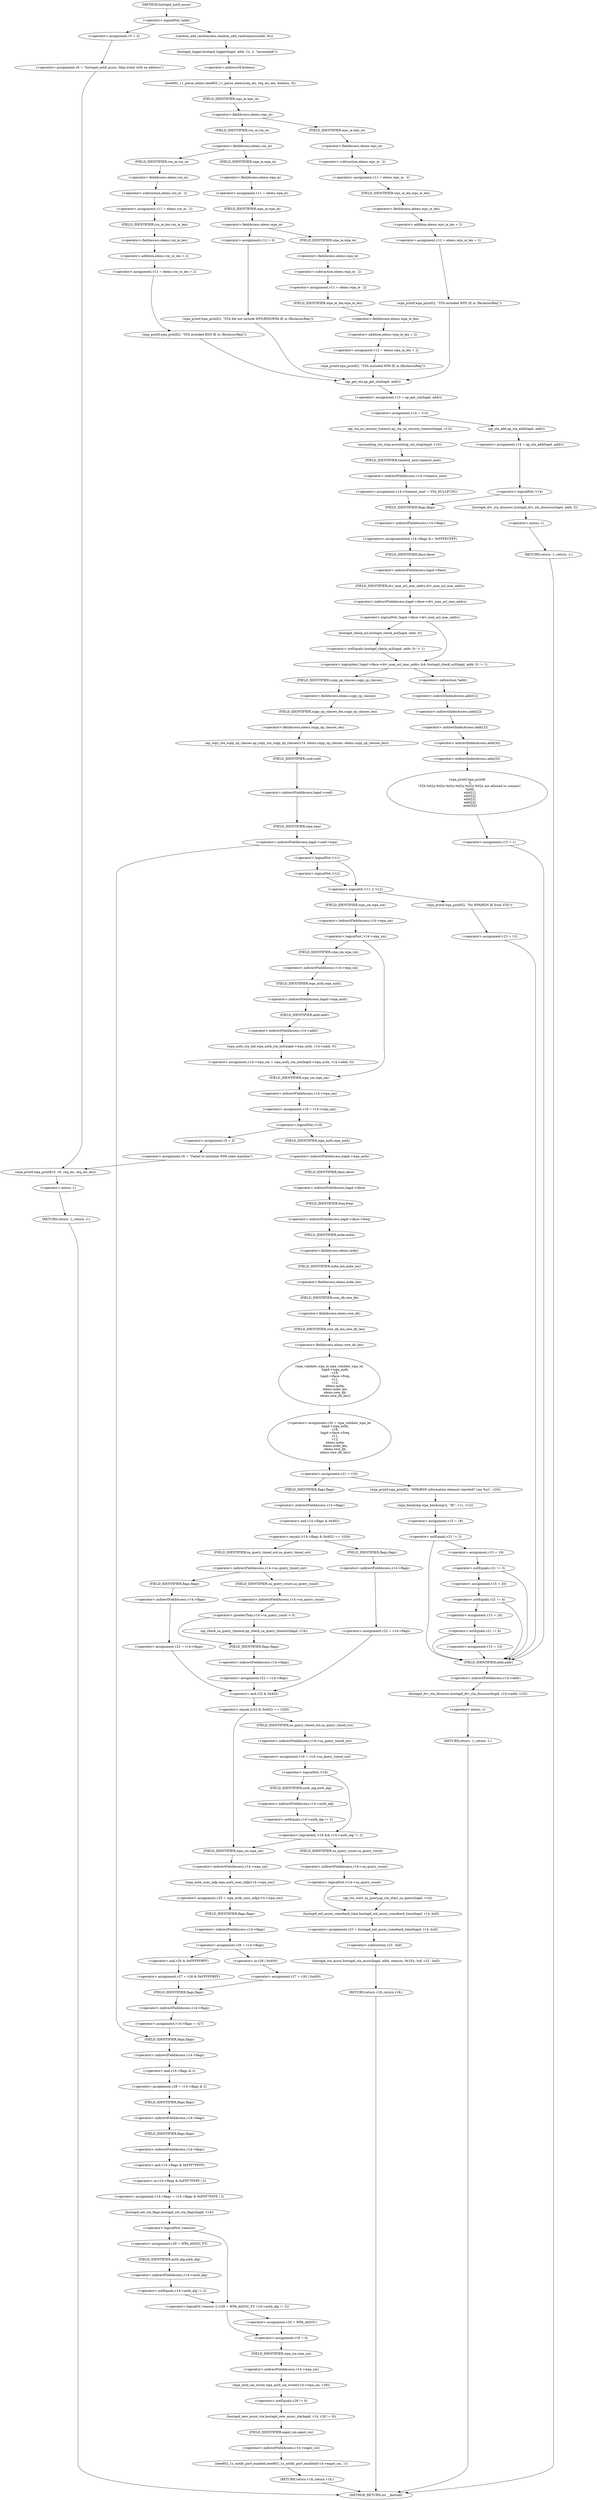 digraph hostapd_notif_assoc {  
"1000153" [label = "(<operator>.logicalNot,!addr)" ]
"1000156" [label = "(<operator>.assignment,v5 = 2)" ]
"1000159" [label = "(<operator>.assignment,v6 = \"hostapd_notif_assoc: Skip event with no address\")" ]
"1000163" [label = "(wpa_printf,wpa_printf(v5, v6, req_ies, req_ies_len))" ]
"1000168" [label = "(RETURN,return -1;,return -1;)" ]
"1000169" [label = "(<operator>.minus,-1)" ]
"1000171" [label = "(random_add_randomness,random_add_randomness(addr, 6u))" ]
"1000174" [label = "(hostapd_logger,hostapd_logger(hapd, addr, 1u, 2, \"associated\"))" ]
"1000180" [label = "(ieee802_11_parse_elems,ieee802_11_parse_elems(req_ies, req_ies_len, &elems, 0))" ]
"1000183" [label = "(<operator>.addressOf,&elems)" ]
"1000187" [label = "(<operator>.fieldAccess,elems.wps_ie)" ]
"1000189" [label = "(FIELD_IDENTIFIER,wps_ie,wps_ie)" ]
"1000191" [label = "(<operator>.assignment,v11 = elems.wps_ie - 2)" ]
"1000193" [label = "(<operator>.subtraction,elems.wps_ie - 2)" ]
"1000194" [label = "(<operator>.fieldAccess,elems.wps_ie)" ]
"1000196" [label = "(FIELD_IDENTIFIER,wps_ie,wps_ie)" ]
"1000198" [label = "(<operator>.assignment,v12 = elems.wps_ie_len + 2)" ]
"1000200" [label = "(<operator>.addition,elems.wps_ie_len + 2)" ]
"1000201" [label = "(<operator>.fieldAccess,elems.wps_ie_len)" ]
"1000203" [label = "(FIELD_IDENTIFIER,wps_ie_len,wps_ie_len)" ]
"1000205" [label = "(wpa_printf,wpa_printf(2, \"STA included WPS IE in (Re)AssocReq\"))" ]
"1000210" [label = "(<operator>.fieldAccess,elems.rsn_ie)" ]
"1000212" [label = "(FIELD_IDENTIFIER,rsn_ie,rsn_ie)" ]
"1000214" [label = "(<operator>.assignment,v11 = elems.rsn_ie - 2)" ]
"1000216" [label = "(<operator>.subtraction,elems.rsn_ie - 2)" ]
"1000217" [label = "(<operator>.fieldAccess,elems.rsn_ie)" ]
"1000219" [label = "(FIELD_IDENTIFIER,rsn_ie,rsn_ie)" ]
"1000221" [label = "(<operator>.assignment,v12 = elems.rsn_ie_len + 2)" ]
"1000223" [label = "(<operator>.addition,elems.rsn_ie_len + 2)" ]
"1000224" [label = "(<operator>.fieldAccess,elems.rsn_ie_len)" ]
"1000226" [label = "(FIELD_IDENTIFIER,rsn_ie_len,rsn_ie_len)" ]
"1000228" [label = "(wpa_printf,wpa_printf(2, \"STA included RSN IE in (Re)AssocReq\"))" ]
"1000233" [label = "(<operator>.assignment,v11 = elems.wpa_ie)" ]
"1000235" [label = "(<operator>.fieldAccess,elems.wpa_ie)" ]
"1000237" [label = "(FIELD_IDENTIFIER,wpa_ie,wpa_ie)" ]
"1000239" [label = "(<operator>.fieldAccess,elems.wpa_ie)" ]
"1000241" [label = "(FIELD_IDENTIFIER,wpa_ie,wpa_ie)" ]
"1000243" [label = "(<operator>.assignment,v11 = elems.wpa_ie - 2)" ]
"1000245" [label = "(<operator>.subtraction,elems.wpa_ie - 2)" ]
"1000246" [label = "(<operator>.fieldAccess,elems.wpa_ie)" ]
"1000248" [label = "(FIELD_IDENTIFIER,wpa_ie,wpa_ie)" ]
"1000250" [label = "(<operator>.assignment,v12 = elems.wpa_ie_len + 2)" ]
"1000252" [label = "(<operator>.addition,elems.wpa_ie_len + 2)" ]
"1000253" [label = "(<operator>.fieldAccess,elems.wpa_ie_len)" ]
"1000255" [label = "(FIELD_IDENTIFIER,wpa_ie_len,wpa_ie_len)" ]
"1000257" [label = "(wpa_printf,wpa_printf(2, \"STA included WPA IE in (Re)AssocReq\"))" ]
"1000262" [label = "(<operator>.assignment,v12 = 0)" ]
"1000265" [label = "(wpa_printf,wpa_printf(2, \"STA did not include WPS/RSN/WPA IE in (Re)AssocReq\"))" ]
"1000268" [label = "(<operator>.assignment,v13 = ap_get_sta(hapd, addr))" ]
"1000270" [label = "(ap_get_sta,ap_get_sta(hapd, addr))" ]
"1000273" [label = "(<operator>.assignment,v14 = v13)" ]
"1000279" [label = "(ap_sta_no_session_timeout,ap_sta_no_session_timeout(hapd, v13))" ]
"1000282" [label = "(accounting_sta_stop,accounting_sta_stop(hapd, v14))" ]
"1000285" [label = "(<operator>.assignment,v14->timeout_next = STA_NULLFUNC)" ]
"1000286" [label = "(<operator>.indirectFieldAccess,v14->timeout_next)" ]
"1000288" [label = "(FIELD_IDENTIFIER,timeout_next,timeout_next)" ]
"1000292" [label = "(<operator>.assignment,v14 = ap_sta_add(hapd, addr))" ]
"1000294" [label = "(ap_sta_add,ap_sta_add(hapd, addr))" ]
"1000298" [label = "(<operator>.logicalNot,!v14)" ]
"1000301" [label = "(hostapd_drv_sta_disassoc,hostapd_drv_sta_disassoc(hapd, addr, 5))" ]
"1000305" [label = "(RETURN,return -1;,return -1;)" ]
"1000306" [label = "(<operator>.minus,-1)" ]
"1000308" [label = "(<operators>.assignmentAnd,v14->flags &= 0xFFFECFFF)" ]
"1000309" [label = "(<operator>.indirectFieldAccess,v14->flags)" ]
"1000311" [label = "(FIELD_IDENTIFIER,flags,flags)" ]
"1000314" [label = "(<operator>.logicalAnd,!hapd->iface->drv_max_acl_mac_addrs && hostapd_check_acl(hapd, addr, 0) != 1)" ]
"1000315" [label = "(<operator>.logicalNot,!hapd->iface->drv_max_acl_mac_addrs)" ]
"1000316" [label = "(<operator>.indirectFieldAccess,hapd->iface->drv_max_acl_mac_addrs)" ]
"1000317" [label = "(<operator>.indirectFieldAccess,hapd->iface)" ]
"1000319" [label = "(FIELD_IDENTIFIER,iface,iface)" ]
"1000320" [label = "(FIELD_IDENTIFIER,drv_max_acl_mac_addrs,drv_max_acl_mac_addrs)" ]
"1000321" [label = "(<operator>.notEquals,hostapd_check_acl(hapd, addr, 0) != 1)" ]
"1000322" [label = "(hostapd_check_acl,hostapd_check_acl(hapd, addr, 0))" ]
"1000328" [label = "(wpa_printf,wpa_printf(\n      3,\n      \"STA %02x:%02x:%02x:%02x:%02x:%02x not allowed to connect\",\n      *addr,\n      addr[1],\n      addr[2],\n      addr[3],\n      addr[4],\n      addr[5]))" ]
"1000331" [label = "(<operator>.indirection,*addr)" ]
"1000333" [label = "(<operator>.indirectIndexAccess,addr[1])" ]
"1000336" [label = "(<operator>.indirectIndexAccess,addr[2])" ]
"1000339" [label = "(<operator>.indirectIndexAccess,addr[3])" ]
"1000342" [label = "(<operator>.indirectIndexAccess,addr[4])" ]
"1000345" [label = "(<operator>.indirectIndexAccess,addr[5])" ]
"1000348" [label = "(<operator>.assignment,v15 = 1)" ]
"1000352" [label = "(hostapd_drv_sta_disassoc,hostapd_drv_sta_disassoc(hapd, v14->addr, v15))" ]
"1000354" [label = "(<operator>.indirectFieldAccess,v14->addr)" ]
"1000356" [label = "(FIELD_IDENTIFIER,addr,addr)" ]
"1000365" [label = "(RETURN,return -1;,return -1;)" ]
"1000366" [label = "(<operator>.minus,-1)" ]
"1000368" [label = "(ap_copy_sta_supp_op_classes,ap_copy_sta_supp_op_classes(v14, elems.supp_op_classes, elems.supp_op_classes_len))" ]
"1000370" [label = "(<operator>.fieldAccess,elems.supp_op_classes)" ]
"1000372" [label = "(FIELD_IDENTIFIER,supp_op_classes,supp_op_classes)" ]
"1000373" [label = "(<operator>.fieldAccess,elems.supp_op_classes_len)" ]
"1000375" [label = "(FIELD_IDENTIFIER,supp_op_classes_len,supp_op_classes_len)" ]
"1000377" [label = "(<operator>.indirectFieldAccess,hapd->conf->wpa)" ]
"1000378" [label = "(<operator>.indirectFieldAccess,hapd->conf)" ]
"1000380" [label = "(FIELD_IDENTIFIER,conf,conf)" ]
"1000381" [label = "(FIELD_IDENTIFIER,wpa,wpa)" ]
"1000384" [label = "(<operator>.logicalOr,!v11 || !v12)" ]
"1000385" [label = "(<operator>.logicalNot,!v11)" ]
"1000387" [label = "(<operator>.logicalNot,!v12)" ]
"1000390" [label = "(wpa_printf,wpa_printf(2, \"No WPA/RSN IE from STA\"))" ]
"1000393" [label = "(<operator>.assignment,v15 = 13)" ]
"1000398" [label = "(<operator>.logicalNot,!v14->wpa_sm)" ]
"1000399" [label = "(<operator>.indirectFieldAccess,v14->wpa_sm)" ]
"1000401" [label = "(FIELD_IDENTIFIER,wpa_sm,wpa_sm)" ]
"1000402" [label = "(<operator>.assignment,v14->wpa_sm = wpa_auth_sta_init(hapd->wpa_auth, v14->addr, 0))" ]
"1000403" [label = "(<operator>.indirectFieldAccess,v14->wpa_sm)" ]
"1000405" [label = "(FIELD_IDENTIFIER,wpa_sm,wpa_sm)" ]
"1000406" [label = "(wpa_auth_sta_init,wpa_auth_sta_init(hapd->wpa_auth, v14->addr, 0))" ]
"1000407" [label = "(<operator>.indirectFieldAccess,hapd->wpa_auth)" ]
"1000409" [label = "(FIELD_IDENTIFIER,wpa_auth,wpa_auth)" ]
"1000410" [label = "(<operator>.indirectFieldAccess,v14->addr)" ]
"1000412" [label = "(FIELD_IDENTIFIER,addr,addr)" ]
"1000414" [label = "(<operator>.assignment,v19 = v14->wpa_sm)" ]
"1000416" [label = "(<operator>.indirectFieldAccess,v14->wpa_sm)" ]
"1000418" [label = "(FIELD_IDENTIFIER,wpa_sm,wpa_sm)" ]
"1000420" [label = "(<operator>.logicalNot,!v19)" ]
"1000423" [label = "(<operator>.assignment,v5 = 5)" ]
"1000426" [label = "(<operator>.assignment,v6 = \"Failed to initialize WPA state machine\")" ]
"1000430" [label = "(<operator>.assignment,v20 = wpa_validate_wpa_ie(\n            hapd->wpa_auth,\n            v19,\n            hapd->iface->freq,\n            v11,\n            v12,\n            elems.mdie,\n            elems.mdie_len,\n            elems.owe_dh,\n            elems.owe_dh_len))" ]
"1000432" [label = "(wpa_validate_wpa_ie,wpa_validate_wpa_ie(\n            hapd->wpa_auth,\n            v19,\n            hapd->iface->freq,\n            v11,\n            v12,\n            elems.mdie,\n            elems.mdie_len,\n            elems.owe_dh,\n            elems.owe_dh_len))" ]
"1000433" [label = "(<operator>.indirectFieldAccess,hapd->wpa_auth)" ]
"1000435" [label = "(FIELD_IDENTIFIER,wpa_auth,wpa_auth)" ]
"1000437" [label = "(<operator>.indirectFieldAccess,hapd->iface->freq)" ]
"1000438" [label = "(<operator>.indirectFieldAccess,hapd->iface)" ]
"1000440" [label = "(FIELD_IDENTIFIER,iface,iface)" ]
"1000441" [label = "(FIELD_IDENTIFIER,freq,freq)" ]
"1000444" [label = "(<operator>.fieldAccess,elems.mdie)" ]
"1000446" [label = "(FIELD_IDENTIFIER,mdie,mdie)" ]
"1000447" [label = "(<operator>.fieldAccess,elems.mdie_len)" ]
"1000449" [label = "(FIELD_IDENTIFIER,mdie_len,mdie_len)" ]
"1000450" [label = "(<operator>.fieldAccess,elems.owe_dh)" ]
"1000452" [label = "(FIELD_IDENTIFIER,owe_dh,owe_dh)" ]
"1000453" [label = "(<operator>.fieldAccess,elems.owe_dh_len)" ]
"1000455" [label = "(FIELD_IDENTIFIER,owe_dh_len,owe_dh_len)" ]
"1000456" [label = "(<operator>.assignment,v21 = v20)" ]
"1000462" [label = "(wpa_printf,wpa_printf(2, \"WPA/RSN information element rejected? (res %u)\", v20))" ]
"1000466" [label = "(wpa_hexdump,wpa_hexdump(2, \"IE\", v11, v12))" ]
"1000471" [label = "(<operator>.assignment,v15 = 18)" ]
"1000475" [label = "(<operator>.notEquals,v21 != 2)" ]
"1000479" [label = "(<operator>.assignment,v15 = 19)" ]
"1000483" [label = "(<operator>.notEquals,v21 != 3)" ]
"1000487" [label = "(<operator>.assignment,v15 = 20)" ]
"1000491" [label = "(<operator>.notEquals,v21 != 4)" ]
"1000495" [label = "(<operator>.assignment,v15 = 24)" ]
"1000499" [label = "(<operator>.notEquals,v21 != 8)" ]
"1000502" [label = "(<operator>.assignment,v15 = 13)" ]
"1000507" [label = "(<operator>.equals,(v14->flags & 0x402) == 1026)" ]
"1000508" [label = "(<operator>.and,v14->flags & 0x402)" ]
"1000509" [label = "(<operator>.indirectFieldAccess,v14->flags)" ]
"1000511" [label = "(FIELD_IDENTIFIER,flags,flags)" ]
"1000516" [label = "(<operator>.indirectFieldAccess,v14->sa_query_timed_out)" ]
"1000518" [label = "(FIELD_IDENTIFIER,sa_query_timed_out,sa_query_timed_out)" ]
"1000520" [label = "(<operator>.assignment,v22 = v14->flags)" ]
"1000522" [label = "(<operator>.indirectFieldAccess,v14->flags)" ]
"1000524" [label = "(FIELD_IDENTIFIER,flags,flags)" ]
"1000528" [label = "(<operator>.greaterThan,v14->sa_query_count > 0)" ]
"1000529" [label = "(<operator>.indirectFieldAccess,v14->sa_query_count)" ]
"1000531" [label = "(FIELD_IDENTIFIER,sa_query_count,sa_query_count)" ]
"1000533" [label = "(ap_check_sa_query_timeout,ap_check_sa_query_timeout(hapd, v14))" ]
"1000536" [label = "(<operator>.assignment,v22 = v14->flags)" ]
"1000538" [label = "(<operator>.indirectFieldAccess,v14->flags)" ]
"1000540" [label = "(FIELD_IDENTIFIER,flags,flags)" ]
"1000543" [label = "(<operator>.assignment,v22 = v14->flags)" ]
"1000545" [label = "(<operator>.indirectFieldAccess,v14->flags)" ]
"1000547" [label = "(FIELD_IDENTIFIER,flags,flags)" ]
"1000549" [label = "(<operator>.equals,(v22 & 0x402) == 1026)" ]
"1000550" [label = "(<operator>.and,v22 & 0x402)" ]
"1000555" [label = "(<operator>.assignment,v18 = v14->sa_query_timed_out)" ]
"1000557" [label = "(<operator>.indirectFieldAccess,v14->sa_query_timed_out)" ]
"1000559" [label = "(FIELD_IDENTIFIER,sa_query_timed_out,sa_query_timed_out)" ]
"1000561" [label = "(<operator>.logicalAnd,!v18 && v14->auth_alg != 2)" ]
"1000562" [label = "(<operator>.logicalNot,!v18)" ]
"1000564" [label = "(<operator>.notEquals,v14->auth_alg != 2)" ]
"1000565" [label = "(<operator>.indirectFieldAccess,v14->auth_alg)" ]
"1000567" [label = "(FIELD_IDENTIFIER,auth_alg,auth_alg)" ]
"1000571" [label = "(<operator>.logicalNot,!v14->sa_query_count)" ]
"1000572" [label = "(<operator>.indirectFieldAccess,v14->sa_query_count)" ]
"1000574" [label = "(FIELD_IDENTIFIER,sa_query_count,sa_query_count)" ]
"1000575" [label = "(ap_sta_start_sa_query,ap_sta_start_sa_query(hapd, v14))" ]
"1000578" [label = "(<operator>.assignment,v23 = hostapd_eid_assoc_comeback_time(hapd, v14, buf))" ]
"1000580" [label = "(hostapd_eid_assoc_comeback_time,hostapd_eid_assoc_comeback_time(hapd, v14, buf))" ]
"1000584" [label = "(hostapd_sta_assoc,hostapd_sta_assoc(hapd, addr, reassoc, 0x1Eu, buf, v23 - buf))" ]
"1000590" [label = "(<operator>.subtraction,v23 - buf)" ]
"1000593" [label = "(RETURN,return v18;,return v18;)" ]
"1000595" [label = "(<operator>.assignment,v25 = wpa_auth_uses_mfp(v14->wpa_sm))" ]
"1000597" [label = "(wpa_auth_uses_mfp,wpa_auth_uses_mfp(v14->wpa_sm))" ]
"1000598" [label = "(<operator>.indirectFieldAccess,v14->wpa_sm)" ]
"1000600" [label = "(FIELD_IDENTIFIER,wpa_sm,wpa_sm)" ]
"1000601" [label = "(<operator>.assignment,v26 = v14->flags)" ]
"1000603" [label = "(<operator>.indirectFieldAccess,v14->flags)" ]
"1000605" [label = "(FIELD_IDENTIFIER,flags,flags)" ]
"1000608" [label = "(<operator>.assignment,v27 = v26 | 0x400)" ]
"1000610" [label = "(<operator>.or,v26 | 0x400)" ]
"1000614" [label = "(<operator>.assignment,v27 = v26 & 0xFFFFFBFF)" ]
"1000616" [label = "(<operator>.and,v26 & 0xFFFFFBFF)" ]
"1000619" [label = "(<operator>.assignment,v14->flags = v27)" ]
"1000620" [label = "(<operator>.indirectFieldAccess,v14->flags)" ]
"1000622" [label = "(FIELD_IDENTIFIER,flags,flags)" ]
"1000624" [label = "(<operator>.assignment,v28 = v14->flags & 2)" ]
"1000626" [label = "(<operator>.and,v14->flags & 2)" ]
"1000627" [label = "(<operator>.indirectFieldAccess,v14->flags)" ]
"1000629" [label = "(FIELD_IDENTIFIER,flags,flags)" ]
"1000631" [label = "(<operator>.assignment,v14->flags = v14->flags & 0xFFF7FFFF | 3)" ]
"1000632" [label = "(<operator>.indirectFieldAccess,v14->flags)" ]
"1000634" [label = "(FIELD_IDENTIFIER,flags,flags)" ]
"1000635" [label = "(<operator>.or,v14->flags & 0xFFF7FFFF | 3)" ]
"1000636" [label = "(<operator>.and,v14->flags & 0xFFF7FFFF)" ]
"1000637" [label = "(<operator>.indirectFieldAccess,v14->flags)" ]
"1000639" [label = "(FIELD_IDENTIFIER,flags,flags)" ]
"1000642" [label = "(hostapd_set_sta_flags,hostapd_set_sta_flags(hapd, v14))" ]
"1000646" [label = "(<operator>.logicalOr,!reassoc || (v29 = WPA_ASSOC_FT, v14->auth_alg != 2))" ]
"1000647" [label = "(<operator>.logicalNot,!reassoc)" ]
"1000650" [label = "(<operator>.assignment,v29 = WPA_ASSOC_FT)" ]
"1000653" [label = "(<operator>.notEquals,v14->auth_alg != 2)" ]
"1000654" [label = "(<operator>.indirectFieldAccess,v14->auth_alg)" ]
"1000656" [label = "(FIELD_IDENTIFIER,auth_alg,auth_alg)" ]
"1000658" [label = "(<operator>.assignment,v29 = WPA_ASSOC)" ]
"1000661" [label = "(<operator>.assignment,v18 = 0)" ]
"1000664" [label = "(wpa_auth_sm_event,wpa_auth_sm_event(v14->wpa_sm, v29))" ]
"1000665" [label = "(<operator>.indirectFieldAccess,v14->wpa_sm)" ]
"1000667" [label = "(FIELD_IDENTIFIER,wpa_sm,wpa_sm)" ]
"1000669" [label = "(hostapd_new_assoc_sta,hostapd_new_assoc_sta(hapd, v14, v28 != 0))" ]
"1000672" [label = "(<operator>.notEquals,v28 != 0)" ]
"1000675" [label = "(ieee802_1x_notify_port_enabled,ieee802_1x_notify_port_enabled(v14->eapol_sm, 1))" ]
"1000676" [label = "(<operator>.indirectFieldAccess,v14->eapol_sm)" ]
"1000678" [label = "(FIELD_IDENTIFIER,eapol_sm,eapol_sm)" ]
"1000680" [label = "(RETURN,return v18;,return v18;)" ]
"1000123" [label = "(METHOD,hostapd_notif_assoc)" ]
"1000682" [label = "(METHOD_RETURN,int __fastcall)" ]
  "1000153" -> "1000156" 
  "1000153" -> "1000171" 
  "1000156" -> "1000159" 
  "1000159" -> "1000163" 
  "1000163" -> "1000169" 
  "1000168" -> "1000682" 
  "1000169" -> "1000168" 
  "1000171" -> "1000174" 
  "1000174" -> "1000183" 
  "1000180" -> "1000189" 
  "1000183" -> "1000180" 
  "1000187" -> "1000196" 
  "1000187" -> "1000212" 
  "1000189" -> "1000187" 
  "1000191" -> "1000203" 
  "1000193" -> "1000191" 
  "1000194" -> "1000193" 
  "1000196" -> "1000194" 
  "1000198" -> "1000205" 
  "1000200" -> "1000198" 
  "1000201" -> "1000200" 
  "1000203" -> "1000201" 
  "1000205" -> "1000270" 
  "1000210" -> "1000219" 
  "1000210" -> "1000237" 
  "1000212" -> "1000210" 
  "1000214" -> "1000226" 
  "1000216" -> "1000214" 
  "1000217" -> "1000216" 
  "1000219" -> "1000217" 
  "1000221" -> "1000228" 
  "1000223" -> "1000221" 
  "1000224" -> "1000223" 
  "1000226" -> "1000224" 
  "1000228" -> "1000270" 
  "1000233" -> "1000241" 
  "1000235" -> "1000233" 
  "1000237" -> "1000235" 
  "1000239" -> "1000248" 
  "1000239" -> "1000262" 
  "1000241" -> "1000239" 
  "1000243" -> "1000255" 
  "1000245" -> "1000243" 
  "1000246" -> "1000245" 
  "1000248" -> "1000246" 
  "1000250" -> "1000257" 
  "1000252" -> "1000250" 
  "1000253" -> "1000252" 
  "1000255" -> "1000253" 
  "1000257" -> "1000270" 
  "1000262" -> "1000265" 
  "1000265" -> "1000270" 
  "1000268" -> "1000273" 
  "1000270" -> "1000268" 
  "1000273" -> "1000279" 
  "1000273" -> "1000294" 
  "1000279" -> "1000282" 
  "1000282" -> "1000288" 
  "1000285" -> "1000311" 
  "1000286" -> "1000285" 
  "1000288" -> "1000286" 
  "1000292" -> "1000298" 
  "1000294" -> "1000292" 
  "1000298" -> "1000301" 
  "1000298" -> "1000311" 
  "1000301" -> "1000306" 
  "1000305" -> "1000682" 
  "1000306" -> "1000305" 
  "1000308" -> "1000319" 
  "1000309" -> "1000308" 
  "1000311" -> "1000309" 
  "1000314" -> "1000331" 
  "1000314" -> "1000372" 
  "1000315" -> "1000314" 
  "1000315" -> "1000322" 
  "1000316" -> "1000315" 
  "1000317" -> "1000320" 
  "1000319" -> "1000317" 
  "1000320" -> "1000316" 
  "1000321" -> "1000314" 
  "1000322" -> "1000321" 
  "1000328" -> "1000348" 
  "1000331" -> "1000333" 
  "1000333" -> "1000336" 
  "1000336" -> "1000339" 
  "1000339" -> "1000342" 
  "1000342" -> "1000345" 
  "1000345" -> "1000328" 
  "1000348" -> "1000356" 
  "1000352" -> "1000366" 
  "1000354" -> "1000352" 
  "1000356" -> "1000354" 
  "1000365" -> "1000682" 
  "1000366" -> "1000365" 
  "1000368" -> "1000380" 
  "1000370" -> "1000375" 
  "1000372" -> "1000370" 
  "1000373" -> "1000368" 
  "1000375" -> "1000373" 
  "1000377" -> "1000385" 
  "1000377" -> "1000629" 
  "1000378" -> "1000381" 
  "1000380" -> "1000378" 
  "1000381" -> "1000377" 
  "1000384" -> "1000390" 
  "1000384" -> "1000401" 
  "1000385" -> "1000384" 
  "1000385" -> "1000387" 
  "1000387" -> "1000384" 
  "1000390" -> "1000393" 
  "1000393" -> "1000356" 
  "1000398" -> "1000405" 
  "1000398" -> "1000418" 
  "1000399" -> "1000398" 
  "1000401" -> "1000399" 
  "1000402" -> "1000418" 
  "1000403" -> "1000409" 
  "1000405" -> "1000403" 
  "1000406" -> "1000402" 
  "1000407" -> "1000412" 
  "1000409" -> "1000407" 
  "1000410" -> "1000406" 
  "1000412" -> "1000410" 
  "1000414" -> "1000420" 
  "1000416" -> "1000414" 
  "1000418" -> "1000416" 
  "1000420" -> "1000423" 
  "1000420" -> "1000435" 
  "1000423" -> "1000426" 
  "1000426" -> "1000163" 
  "1000430" -> "1000456" 
  "1000432" -> "1000430" 
  "1000433" -> "1000440" 
  "1000435" -> "1000433" 
  "1000437" -> "1000446" 
  "1000438" -> "1000441" 
  "1000440" -> "1000438" 
  "1000441" -> "1000437" 
  "1000444" -> "1000449" 
  "1000446" -> "1000444" 
  "1000447" -> "1000452" 
  "1000449" -> "1000447" 
  "1000450" -> "1000455" 
  "1000452" -> "1000450" 
  "1000453" -> "1000432" 
  "1000455" -> "1000453" 
  "1000456" -> "1000462" 
  "1000456" -> "1000511" 
  "1000462" -> "1000466" 
  "1000466" -> "1000471" 
  "1000471" -> "1000475" 
  "1000475" -> "1000479" 
  "1000475" -> "1000356" 
  "1000479" -> "1000483" 
  "1000483" -> "1000487" 
  "1000483" -> "1000356" 
  "1000487" -> "1000491" 
  "1000491" -> "1000495" 
  "1000491" -> "1000356" 
  "1000495" -> "1000499" 
  "1000499" -> "1000502" 
  "1000499" -> "1000356" 
  "1000502" -> "1000356" 
  "1000507" -> "1000518" 
  "1000507" -> "1000547" 
  "1000508" -> "1000507" 
  "1000509" -> "1000508" 
  "1000511" -> "1000509" 
  "1000516" -> "1000524" 
  "1000516" -> "1000531" 
  "1000518" -> "1000516" 
  "1000520" -> "1000550" 
  "1000522" -> "1000520" 
  "1000524" -> "1000522" 
  "1000528" -> "1000533" 
  "1000528" -> "1000540" 
  "1000529" -> "1000528" 
  "1000531" -> "1000529" 
  "1000533" -> "1000540" 
  "1000536" -> "1000550" 
  "1000538" -> "1000536" 
  "1000540" -> "1000538" 
  "1000543" -> "1000550" 
  "1000545" -> "1000543" 
  "1000547" -> "1000545" 
  "1000549" -> "1000559" 
  "1000549" -> "1000600" 
  "1000550" -> "1000549" 
  "1000555" -> "1000562" 
  "1000557" -> "1000555" 
  "1000559" -> "1000557" 
  "1000561" -> "1000574" 
  "1000561" -> "1000600" 
  "1000562" -> "1000561" 
  "1000562" -> "1000567" 
  "1000564" -> "1000561" 
  "1000565" -> "1000564" 
  "1000567" -> "1000565" 
  "1000571" -> "1000575" 
  "1000571" -> "1000580" 
  "1000572" -> "1000571" 
  "1000574" -> "1000572" 
  "1000575" -> "1000580" 
  "1000578" -> "1000590" 
  "1000580" -> "1000578" 
  "1000584" -> "1000593" 
  "1000590" -> "1000584" 
  "1000593" -> "1000682" 
  "1000595" -> "1000605" 
  "1000597" -> "1000595" 
  "1000598" -> "1000597" 
  "1000600" -> "1000598" 
  "1000601" -> "1000610" 
  "1000601" -> "1000616" 
  "1000603" -> "1000601" 
  "1000605" -> "1000603" 
  "1000608" -> "1000622" 
  "1000610" -> "1000608" 
  "1000614" -> "1000622" 
  "1000616" -> "1000614" 
  "1000619" -> "1000629" 
  "1000620" -> "1000619" 
  "1000622" -> "1000620" 
  "1000624" -> "1000634" 
  "1000626" -> "1000624" 
  "1000627" -> "1000626" 
  "1000629" -> "1000627" 
  "1000631" -> "1000642" 
  "1000632" -> "1000639" 
  "1000634" -> "1000632" 
  "1000635" -> "1000631" 
  "1000636" -> "1000635" 
  "1000637" -> "1000636" 
  "1000639" -> "1000637" 
  "1000642" -> "1000647" 
  "1000646" -> "1000658" 
  "1000646" -> "1000661" 
  "1000647" -> "1000646" 
  "1000647" -> "1000650" 
  "1000650" -> "1000656" 
  "1000653" -> "1000646" 
  "1000654" -> "1000653" 
  "1000656" -> "1000654" 
  "1000658" -> "1000661" 
  "1000661" -> "1000667" 
  "1000664" -> "1000672" 
  "1000665" -> "1000664" 
  "1000667" -> "1000665" 
  "1000669" -> "1000678" 
  "1000672" -> "1000669" 
  "1000675" -> "1000680" 
  "1000676" -> "1000675" 
  "1000678" -> "1000676" 
  "1000680" -> "1000682" 
  "1000123" -> "1000153" 
}
